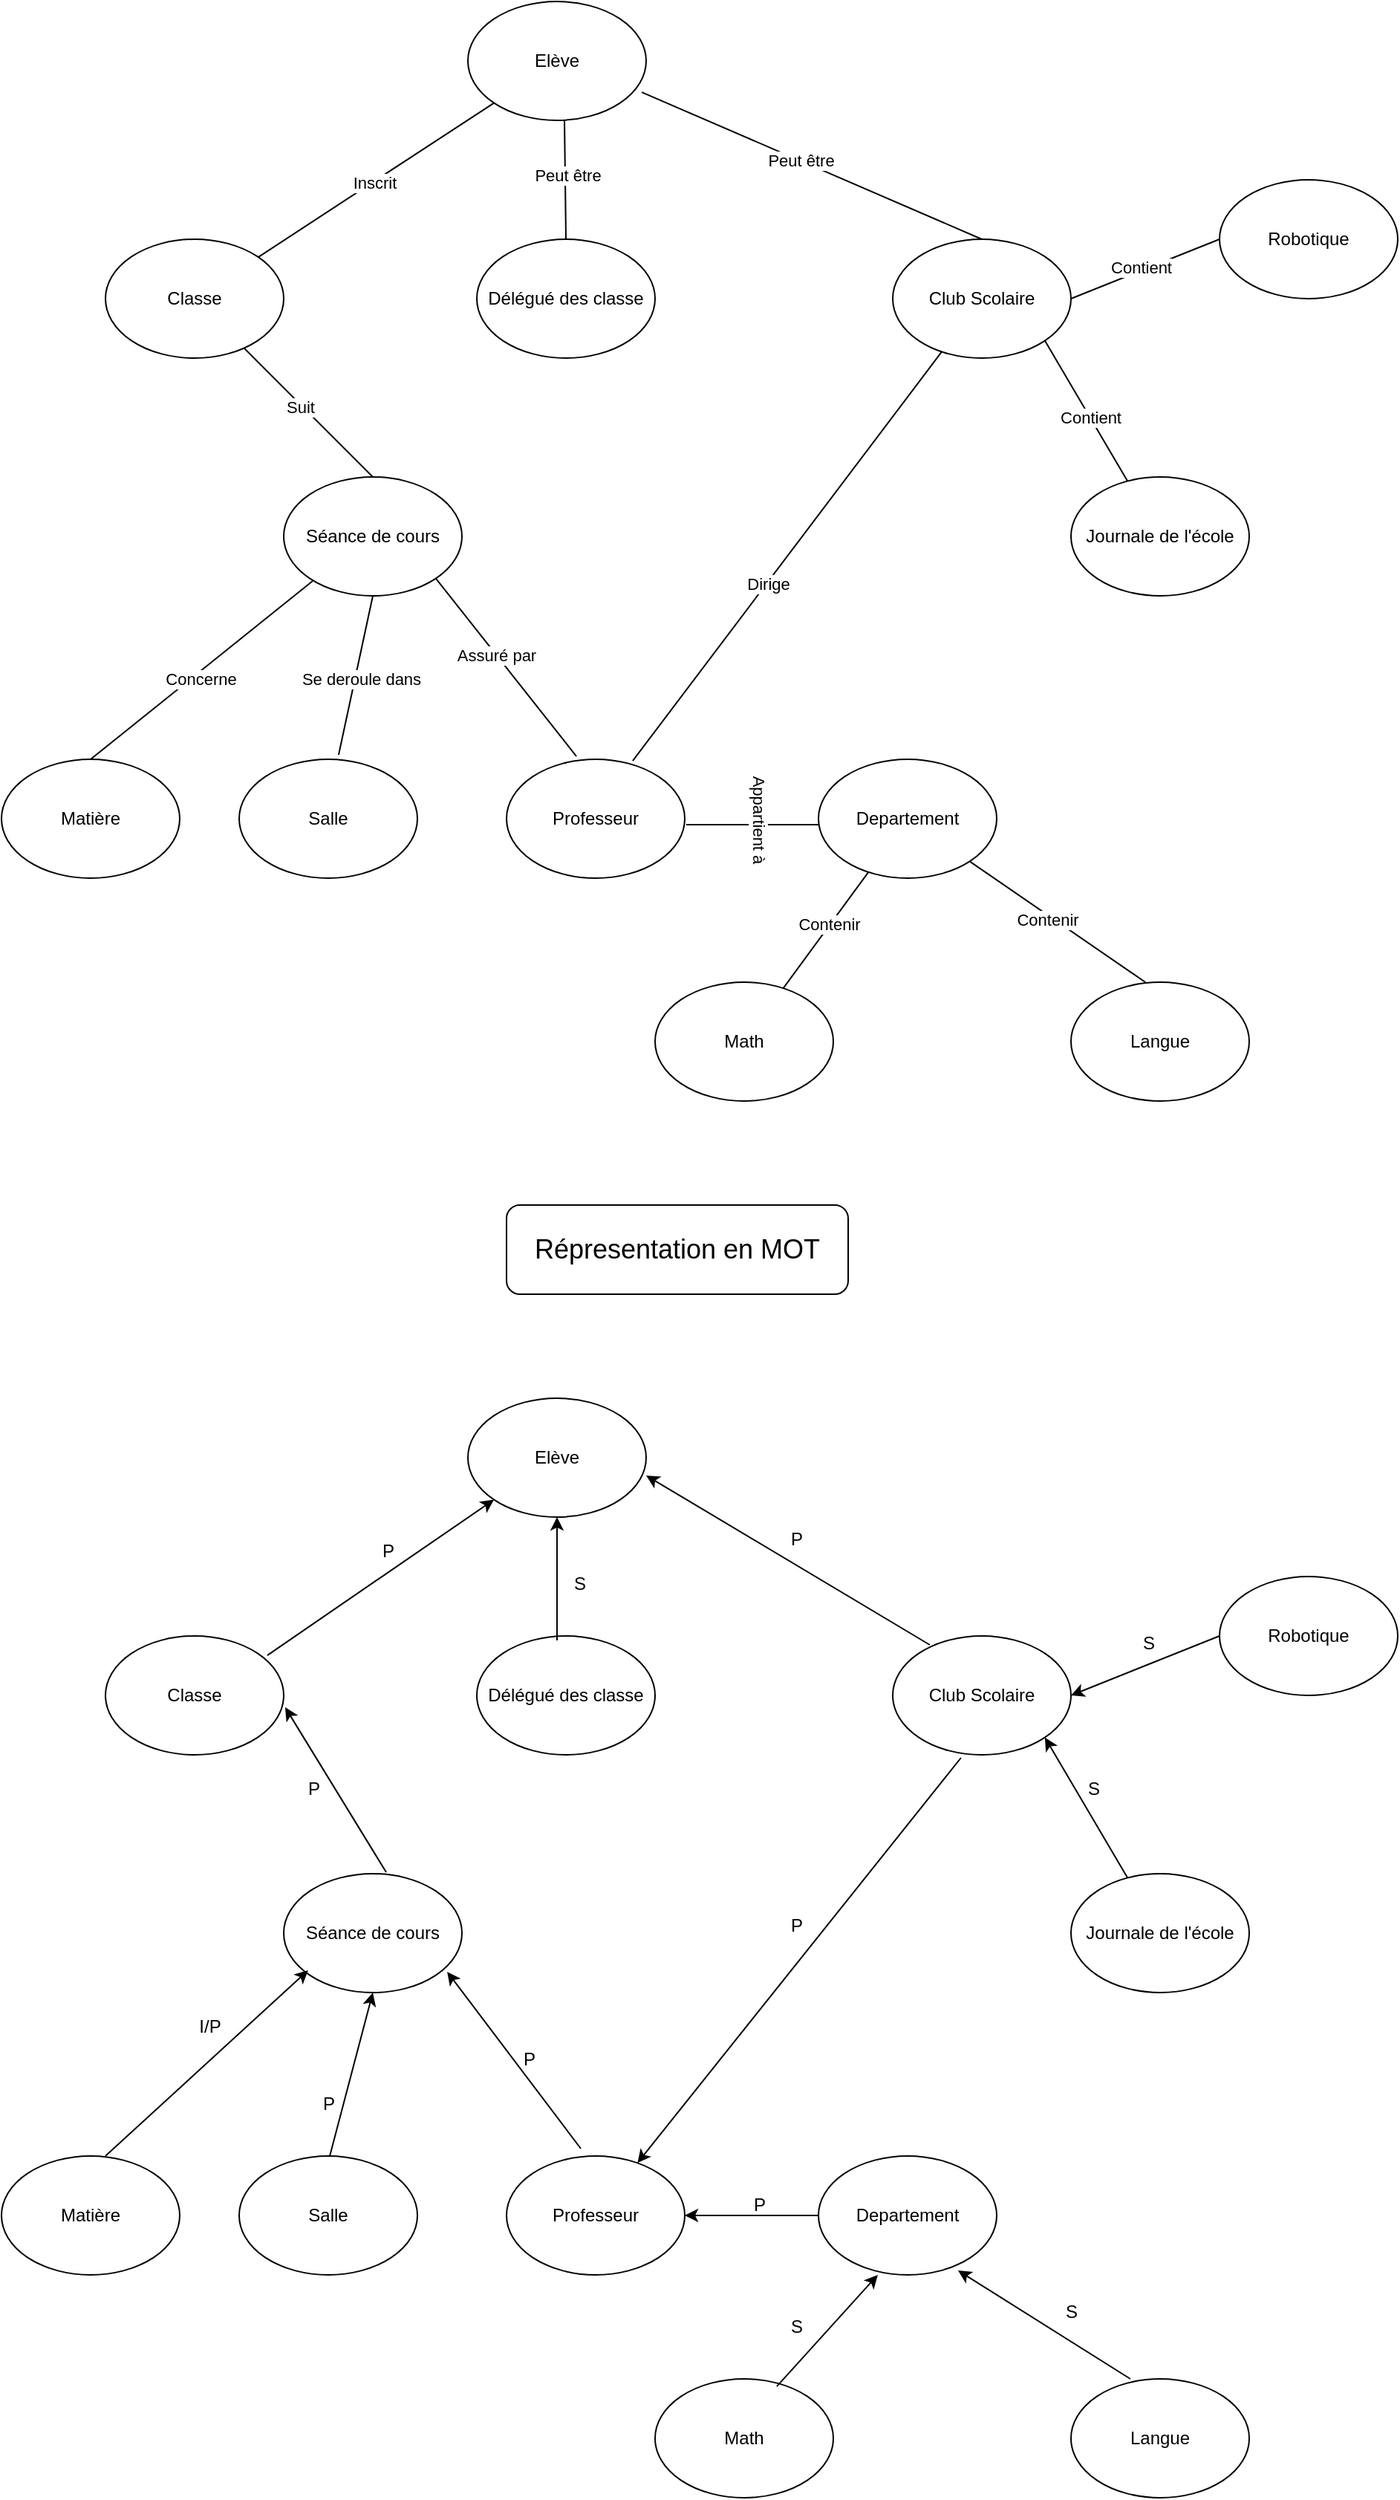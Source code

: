 <mxfile version="26.2.10">
  <diagram name="Page-1" id="GwEaUAwKj3Hzj09Wmr8m">
    <mxGraphModel dx="1428" dy="747" grid="1" gridSize="10" guides="1" tooltips="1" connect="1" arrows="1" fold="1" page="1" pageScale="1" pageWidth="827" pageHeight="1169" math="0" shadow="0">
      <root>
        <mxCell id="0" />
        <mxCell id="1" parent="0" />
        <mxCell id="dp-0xAXFn07IaL6LFe94-1" value="Elève" style="ellipse;whiteSpace=wrap;html=1;" parent="1" vertex="1">
          <mxGeometry x="354" y="20" width="120" height="80" as="geometry" />
        </mxCell>
        <mxCell id="dp-0xAXFn07IaL6LFe94-2" value="Classe" style="ellipse;whiteSpace=wrap;html=1;" parent="1" vertex="1">
          <mxGeometry x="110" y="180" width="120" height="80" as="geometry" />
        </mxCell>
        <mxCell id="dp-0xAXFn07IaL6LFe94-3" value="Club Scolaire" style="ellipse;whiteSpace=wrap;html=1;" parent="1" vertex="1">
          <mxGeometry x="640" y="180" width="120" height="80" as="geometry" />
        </mxCell>
        <mxCell id="dp-0xAXFn07IaL6LFe94-4" value="Délégué des classe" style="ellipse;whiteSpace=wrap;html=1;" parent="1" vertex="1">
          <mxGeometry x="360" y="180" width="120" height="80" as="geometry" />
        </mxCell>
        <mxCell id="dp-0xAXFn07IaL6LFe94-6" value="Journale de l&#39;école" style="ellipse;whiteSpace=wrap;html=1;" parent="1" vertex="1">
          <mxGeometry x="760" y="340" width="120" height="80" as="geometry" />
        </mxCell>
        <mxCell id="dp-0xAXFn07IaL6LFe94-7" value="Séance de cours" style="ellipse;whiteSpace=wrap;html=1;" parent="1" vertex="1">
          <mxGeometry x="230" y="340" width="120" height="80" as="geometry" />
        </mxCell>
        <mxCell id="dp-0xAXFn07IaL6LFe94-8" value="Matière" style="ellipse;whiteSpace=wrap;html=1;" parent="1" vertex="1">
          <mxGeometry x="40" y="530" width="120" height="80" as="geometry" />
        </mxCell>
        <mxCell id="dp-0xAXFn07IaL6LFe94-9" value="Salle" style="ellipse;whiteSpace=wrap;html=1;" parent="1" vertex="1">
          <mxGeometry x="200" y="530" width="120" height="80" as="geometry" />
        </mxCell>
        <mxCell id="dp-0xAXFn07IaL6LFe94-10" value="Professeur" style="ellipse;whiteSpace=wrap;html=1;" parent="1" vertex="1">
          <mxGeometry x="380" y="530" width="120" height="80" as="geometry" />
        </mxCell>
        <mxCell id="dp-0xAXFn07IaL6LFe94-11" value="" style="endArrow=none;html=1;rounded=0;entryX=0;entryY=1;entryDx=0;entryDy=0;" parent="1" source="dp-0xAXFn07IaL6LFe94-2" target="dp-0xAXFn07IaL6LFe94-1" edge="1">
          <mxGeometry width="50" height="50" relative="1" as="geometry">
            <mxPoint x="280" y="170" as="sourcePoint" />
            <mxPoint x="330" y="120" as="targetPoint" />
          </mxGeometry>
        </mxCell>
        <mxCell id="dp-0xAXFn07IaL6LFe94-31" value="Inscrit" style="edgeLabel;html=1;align=center;verticalAlign=middle;resizable=0;points=[];" parent="dp-0xAXFn07IaL6LFe94-11" vertex="1" connectable="0">
          <mxGeometry x="-0.022" y="-1" relative="1" as="geometry">
            <mxPoint as="offset" />
          </mxGeometry>
        </mxCell>
        <mxCell id="dp-0xAXFn07IaL6LFe94-12" value="" style="endArrow=none;html=1;rounded=0;entryX=0;entryY=1;entryDx=0;entryDy=0;exitX=0.5;exitY=0;exitDx=0;exitDy=0;" parent="1" source="dp-0xAXFn07IaL6LFe94-4" edge="1">
          <mxGeometry width="50" height="50" relative="1" as="geometry">
            <mxPoint x="260" y="204" as="sourcePoint" />
            <mxPoint x="419" y="100" as="targetPoint" />
          </mxGeometry>
        </mxCell>
        <mxCell id="dp-0xAXFn07IaL6LFe94-32" value="Peut être" style="edgeLabel;html=1;align=center;verticalAlign=middle;resizable=0;points=[];" parent="dp-0xAXFn07IaL6LFe94-12" vertex="1" connectable="0">
          <mxGeometry x="0.075" y="-1" relative="1" as="geometry">
            <mxPoint as="offset" />
          </mxGeometry>
        </mxCell>
        <mxCell id="dp-0xAXFn07IaL6LFe94-13" value="" style="endArrow=none;html=1;rounded=0;entryX=0.975;entryY=0.763;entryDx=0;entryDy=0;entryPerimeter=0;" parent="1" target="dp-0xAXFn07IaL6LFe94-1" edge="1">
          <mxGeometry width="50" height="50" relative="1" as="geometry">
            <mxPoint x="700" y="180" as="sourcePoint" />
            <mxPoint x="859" y="76" as="targetPoint" />
          </mxGeometry>
        </mxCell>
        <mxCell id="dp-0xAXFn07IaL6LFe94-33" value="Peut être" style="edgeLabel;html=1;align=center;verticalAlign=middle;resizable=0;points=[];" parent="dp-0xAXFn07IaL6LFe94-13" vertex="1" connectable="0">
          <mxGeometry x="0.066" relative="1" as="geometry">
            <mxPoint as="offset" />
          </mxGeometry>
        </mxCell>
        <mxCell id="dp-0xAXFn07IaL6LFe94-14" value="" style="endArrow=none;html=1;rounded=0;entryX=0.5;entryY=0;entryDx=0;entryDy=0;" parent="1" source="dp-0xAXFn07IaL6LFe94-2" target="dp-0xAXFn07IaL6LFe94-7" edge="1">
          <mxGeometry width="50" height="50" relative="1" as="geometry">
            <mxPoint x="243" y="222" as="sourcePoint" />
            <mxPoint x="402" y="118" as="targetPoint" />
          </mxGeometry>
        </mxCell>
        <mxCell id="dp-0xAXFn07IaL6LFe94-35" value="Suit" style="edgeLabel;html=1;align=center;verticalAlign=middle;resizable=0;points=[];" parent="dp-0xAXFn07IaL6LFe94-14" vertex="1" connectable="0">
          <mxGeometry x="-0.13" y="-1" relative="1" as="geometry">
            <mxPoint y="1" as="offset" />
          </mxGeometry>
        </mxCell>
        <mxCell id="dp-0xAXFn07IaL6LFe94-15" value="" style="endArrow=none;html=1;rounded=0;entryX=0;entryY=1;entryDx=0;entryDy=0;exitX=0.5;exitY=0;exitDx=0;exitDy=0;" parent="1" source="dp-0xAXFn07IaL6LFe94-8" edge="1">
          <mxGeometry width="50" height="50" relative="1" as="geometry">
            <mxPoint x="90.5" y="514" as="sourcePoint" />
            <mxPoint x="249.5" y="410" as="targetPoint" />
          </mxGeometry>
        </mxCell>
        <mxCell id="dp-0xAXFn07IaL6LFe94-37" value="Concerne" style="edgeLabel;html=1;align=center;verticalAlign=middle;resizable=0;points=[];" parent="dp-0xAXFn07IaL6LFe94-15" vertex="1" connectable="0">
          <mxGeometry x="-0.053" y="-4" relative="1" as="geometry">
            <mxPoint as="offset" />
          </mxGeometry>
        </mxCell>
        <mxCell id="dp-0xAXFn07IaL6LFe94-16" value="" style="endArrow=none;html=1;rounded=0;entryX=0.5;entryY=1;entryDx=0;entryDy=0;exitX=0.558;exitY=-0.037;exitDx=0;exitDy=0;exitPerimeter=0;" parent="1" source="dp-0xAXFn07IaL6LFe94-9" target="dp-0xAXFn07IaL6LFe94-7" edge="1">
          <mxGeometry width="50" height="50" relative="1" as="geometry">
            <mxPoint x="230" y="514" as="sourcePoint" />
            <mxPoint x="389" y="410" as="targetPoint" />
          </mxGeometry>
        </mxCell>
        <mxCell id="dp-0xAXFn07IaL6LFe94-36" value="Se deroule dans" style="edgeLabel;html=1;align=center;verticalAlign=middle;resizable=0;points=[];" parent="dp-0xAXFn07IaL6LFe94-16" vertex="1" connectable="0">
          <mxGeometry x="-0.031" y="-4" relative="1" as="geometry">
            <mxPoint as="offset" />
          </mxGeometry>
        </mxCell>
        <mxCell id="dp-0xAXFn07IaL6LFe94-17" value="" style="endArrow=none;html=1;rounded=0;entryX=0.392;entryY=-0.025;entryDx=0;entryDy=0;exitX=1;exitY=1;exitDx=0;exitDy=0;entryPerimeter=0;" parent="1" source="dp-0xAXFn07IaL6LFe94-7" target="dp-0xAXFn07IaL6LFe94-10" edge="1">
          <mxGeometry width="50" height="50" relative="1" as="geometry">
            <mxPoint x="360.5" y="484" as="sourcePoint" />
            <mxPoint x="519.5" y="380" as="targetPoint" />
          </mxGeometry>
        </mxCell>
        <mxCell id="dp-0xAXFn07IaL6LFe94-38" value="Assuré par" style="edgeLabel;html=1;align=center;verticalAlign=middle;resizable=0;points=[];" parent="dp-0xAXFn07IaL6LFe94-17" vertex="1" connectable="0">
          <mxGeometry x="-0.149" relative="1" as="geometry">
            <mxPoint as="offset" />
          </mxGeometry>
        </mxCell>
        <mxCell id="dp-0xAXFn07IaL6LFe94-18" value="Departement" style="ellipse;whiteSpace=wrap;html=1;" parent="1" vertex="1">
          <mxGeometry x="590" y="530" width="120" height="80" as="geometry" />
        </mxCell>
        <mxCell id="dp-0xAXFn07IaL6LFe94-20" value="Langue" style="ellipse;whiteSpace=wrap;html=1;" parent="1" vertex="1">
          <mxGeometry x="760" y="680" width="120" height="80" as="geometry" />
        </mxCell>
        <mxCell id="dp-0xAXFn07IaL6LFe94-21" value="Math" style="ellipse;whiteSpace=wrap;html=1;" parent="1" vertex="1">
          <mxGeometry x="480" y="680" width="120" height="80" as="geometry" />
        </mxCell>
        <mxCell id="dp-0xAXFn07IaL6LFe94-22" value="" style="endArrow=none;html=1;rounded=0;" parent="1" source="dp-0xAXFn07IaL6LFe94-21" target="dp-0xAXFn07IaL6LFe94-18" edge="1">
          <mxGeometry width="50" height="50" relative="1" as="geometry">
            <mxPoint x="270" y="750" as="sourcePoint" />
            <mxPoint x="394.143" y="735.795" as="targetPoint" />
          </mxGeometry>
        </mxCell>
        <mxCell id="dp-0xAXFn07IaL6LFe94-40" value="Contenir" style="edgeLabel;html=1;align=center;verticalAlign=middle;resizable=0;points=[];" parent="dp-0xAXFn07IaL6LFe94-22" vertex="1" connectable="0">
          <mxGeometry x="0.091" y="1" relative="1" as="geometry">
            <mxPoint as="offset" />
          </mxGeometry>
        </mxCell>
        <mxCell id="dp-0xAXFn07IaL6LFe94-23" value="" style="endArrow=none;html=1;rounded=0;exitX=0.417;exitY=0;exitDx=0;exitDy=0;exitPerimeter=0;" parent="1" source="dp-0xAXFn07IaL6LFe94-20" target="dp-0xAXFn07IaL6LFe94-18" edge="1">
          <mxGeometry width="50" height="50" relative="1" as="geometry">
            <mxPoint x="620.5" y="760" as="sourcePoint" />
            <mxPoint x="500" y="720" as="targetPoint" />
          </mxGeometry>
        </mxCell>
        <mxCell id="dp-0xAXFn07IaL6LFe94-41" value="Contenir" style="edgeLabel;html=1;align=center;verticalAlign=middle;resizable=0;points=[];" parent="dp-0xAXFn07IaL6LFe94-23" vertex="1" connectable="0">
          <mxGeometry x="0.109" y="3" relative="1" as="geometry">
            <mxPoint x="1" as="offset" />
          </mxGeometry>
        </mxCell>
        <mxCell id="dp-0xAXFn07IaL6LFe94-25" value="" style="endArrow=none;html=1;rounded=0;" parent="1" edge="1">
          <mxGeometry width="50" height="50" relative="1" as="geometry">
            <mxPoint x="501" y="574" as="sourcePoint" />
            <mxPoint x="590" y="574" as="targetPoint" />
          </mxGeometry>
        </mxCell>
        <mxCell id="dp-0xAXFn07IaL6LFe94-39" value="Appartient à" style="edgeLabel;html=1;align=center;verticalAlign=middle;resizable=0;points=[];rotation=90;" parent="dp-0xAXFn07IaL6LFe94-25" vertex="1" connectable="0">
          <mxGeometry x="-0.258" y="-1" relative="1" as="geometry">
            <mxPoint x="16" y="-5" as="offset" />
          </mxGeometry>
        </mxCell>
        <mxCell id="dp-0xAXFn07IaL6LFe94-26" value="" style="endArrow=none;html=1;rounded=0;exitX=0.708;exitY=0.013;exitDx=0;exitDy=0;exitPerimeter=0;" parent="1" source="dp-0xAXFn07IaL6LFe94-10" target="dp-0xAXFn07IaL6LFe94-3" edge="1">
          <mxGeometry width="50" height="50" relative="1" as="geometry">
            <mxPoint x="460" y="534" as="sourcePoint" />
            <mxPoint x="619" y="430" as="targetPoint" />
          </mxGeometry>
        </mxCell>
        <mxCell id="dp-0xAXFn07IaL6LFe94-34" value="Dirige" style="edgeLabel;html=1;align=center;verticalAlign=middle;resizable=0;points=[];" parent="dp-0xAXFn07IaL6LFe94-26" vertex="1" connectable="0">
          <mxGeometry x="-0.132" y="-1" relative="1" as="geometry">
            <mxPoint as="offset" />
          </mxGeometry>
        </mxCell>
        <mxCell id="dp-0xAXFn07IaL6LFe94-27" value="Robotique" style="ellipse;whiteSpace=wrap;html=1;" parent="1" vertex="1">
          <mxGeometry x="860" y="140" width="120" height="80" as="geometry" />
        </mxCell>
        <mxCell id="dp-0xAXFn07IaL6LFe94-29" value="" style="endArrow=none;html=1;rounded=0;entryX=1;entryY=1;entryDx=0;entryDy=0;" parent="1" source="dp-0xAXFn07IaL6LFe94-6" target="dp-0xAXFn07IaL6LFe94-3" edge="1">
          <mxGeometry width="50" height="50" relative="1" as="geometry">
            <mxPoint x="620" y="374" as="sourcePoint" />
            <mxPoint x="779" y="270" as="targetPoint" />
          </mxGeometry>
        </mxCell>
        <mxCell id="dp-0xAXFn07IaL6LFe94-42" value="Contient" style="edgeLabel;html=1;align=center;verticalAlign=middle;resizable=0;points=[];" parent="dp-0xAXFn07IaL6LFe94-29" vertex="1" connectable="0">
          <mxGeometry x="-0.096" relative="1" as="geometry">
            <mxPoint as="offset" />
          </mxGeometry>
        </mxCell>
        <mxCell id="dp-0xAXFn07IaL6LFe94-30" value="" style="endArrow=none;html=1;rounded=0;entryX=0;entryY=0.5;entryDx=0;entryDy=0;" parent="1" target="dp-0xAXFn07IaL6LFe94-27" edge="1">
          <mxGeometry width="50" height="50" relative="1" as="geometry">
            <mxPoint x="760" y="220" as="sourcePoint" />
            <mxPoint x="919" y="116" as="targetPoint" />
          </mxGeometry>
        </mxCell>
        <mxCell id="dp-0xAXFn07IaL6LFe94-43" value="Contient" style="edgeLabel;html=1;align=center;verticalAlign=middle;resizable=0;points=[];" parent="dp-0xAXFn07IaL6LFe94-30" vertex="1" connectable="0">
          <mxGeometry x="-0.045" y="2" relative="1" as="geometry">
            <mxPoint as="offset" />
          </mxGeometry>
        </mxCell>
        <mxCell id="ko9nkcD8DwinSPWC0sSh-1" value="&lt;font style=&quot;font-size: 18px;&quot;&gt;Répresentation en MOT&lt;/font&gt;" style="rounded=1;whiteSpace=wrap;html=1;" parent="1" vertex="1">
          <mxGeometry x="380" y="830" width="230" height="60" as="geometry" />
        </mxCell>
        <mxCell id="ko9nkcD8DwinSPWC0sSh-2" value="Elève" style="ellipse;whiteSpace=wrap;html=1;" parent="1" vertex="1">
          <mxGeometry x="354" y="960" width="120" height="80" as="geometry" />
        </mxCell>
        <mxCell id="ko9nkcD8DwinSPWC0sSh-3" value="Classe" style="ellipse;whiteSpace=wrap;html=1;" parent="1" vertex="1">
          <mxGeometry x="110" y="1120" width="120" height="80" as="geometry" />
        </mxCell>
        <mxCell id="ko9nkcD8DwinSPWC0sSh-4" value="Club Scolaire" style="ellipse;whiteSpace=wrap;html=1;" parent="1" vertex="1">
          <mxGeometry x="640" y="1120" width="120" height="80" as="geometry" />
        </mxCell>
        <mxCell id="ko9nkcD8DwinSPWC0sSh-5" value="Délégué des classe" style="ellipse;whiteSpace=wrap;html=1;" parent="1" vertex="1">
          <mxGeometry x="360" y="1120" width="120" height="80" as="geometry" />
        </mxCell>
        <mxCell id="ko9nkcD8DwinSPWC0sSh-6" value="Journale de l&#39;école" style="ellipse;whiteSpace=wrap;html=1;" parent="1" vertex="1">
          <mxGeometry x="760" y="1280" width="120" height="80" as="geometry" />
        </mxCell>
        <mxCell id="ko9nkcD8DwinSPWC0sSh-7" value="Séance de cours" style="ellipse;whiteSpace=wrap;html=1;" parent="1" vertex="1">
          <mxGeometry x="230" y="1280" width="120" height="80" as="geometry" />
        </mxCell>
        <mxCell id="ko9nkcD8DwinSPWC0sSh-8" value="Matière" style="ellipse;whiteSpace=wrap;html=1;" parent="1" vertex="1">
          <mxGeometry x="40" y="1470" width="120" height="80" as="geometry" />
        </mxCell>
        <mxCell id="ko9nkcD8DwinSPWC0sSh-9" value="Salle" style="ellipse;whiteSpace=wrap;html=1;" parent="1" vertex="1">
          <mxGeometry x="200" y="1470" width="120" height="80" as="geometry" />
        </mxCell>
        <mxCell id="ko9nkcD8DwinSPWC0sSh-10" value="Professeur" style="ellipse;whiteSpace=wrap;html=1;" parent="1" vertex="1">
          <mxGeometry x="380" y="1470" width="120" height="80" as="geometry" />
        </mxCell>
        <mxCell id="ko9nkcD8DwinSPWC0sSh-25" value="Departement" style="ellipse;whiteSpace=wrap;html=1;" parent="1" vertex="1">
          <mxGeometry x="590" y="1470" width="120" height="80" as="geometry" />
        </mxCell>
        <mxCell id="ko9nkcD8DwinSPWC0sSh-26" value="Langue" style="ellipse;whiteSpace=wrap;html=1;" parent="1" vertex="1">
          <mxGeometry x="760" y="1620" width="120" height="80" as="geometry" />
        </mxCell>
        <mxCell id="ko9nkcD8DwinSPWC0sSh-27" value="Math" style="ellipse;whiteSpace=wrap;html=1;" parent="1" vertex="1">
          <mxGeometry x="480" y="1620" width="120" height="80" as="geometry" />
        </mxCell>
        <mxCell id="ko9nkcD8DwinSPWC0sSh-36" value="Robotique" style="ellipse;whiteSpace=wrap;html=1;" parent="1" vertex="1">
          <mxGeometry x="860" y="1080" width="120" height="80" as="geometry" />
        </mxCell>
        <mxCell id="ko9nkcD8DwinSPWC0sSh-45" value="S" style="text;html=1;align=center;verticalAlign=middle;resizable=0;points=[];autosize=1;strokeColor=none;fillColor=none;" parent="1" vertex="1">
          <mxGeometry x="797" y="1110" width="30" height="30" as="geometry" />
        </mxCell>
        <mxCell id="ko9nkcD8DwinSPWC0sSh-46" value="S" style="text;html=1;align=center;verticalAlign=middle;resizable=0;points=[];autosize=1;strokeColor=none;fillColor=none;" parent="1" vertex="1">
          <mxGeometry x="745" y="1560" width="30" height="30" as="geometry" />
        </mxCell>
        <mxCell id="ko9nkcD8DwinSPWC0sSh-47" value="S" style="text;html=1;align=center;verticalAlign=middle;resizable=0;points=[];autosize=1;strokeColor=none;fillColor=none;" parent="1" vertex="1">
          <mxGeometry x="560" y="1570" width="30" height="30" as="geometry" />
        </mxCell>
        <mxCell id="ko9nkcD8DwinSPWC0sSh-48" value="S" style="text;html=1;align=center;verticalAlign=middle;resizable=0;points=[];autosize=1;strokeColor=none;fillColor=none;" parent="1" vertex="1">
          <mxGeometry x="760" y="1208" width="30" height="30" as="geometry" />
        </mxCell>
        <mxCell id="ko9nkcD8DwinSPWC0sSh-49" value="S" style="text;html=1;align=center;verticalAlign=middle;resizable=0;points=[];autosize=1;strokeColor=none;fillColor=none;" parent="1" vertex="1">
          <mxGeometry x="414" y="1070" width="30" height="30" as="geometry" />
        </mxCell>
        <mxCell id="ko9nkcD8DwinSPWC0sSh-50" value="P" style="text;html=1;align=center;verticalAlign=middle;resizable=0;points=[];autosize=1;strokeColor=none;fillColor=none;" parent="1" vertex="1">
          <mxGeometry x="560" y="1300" width="30" height="30" as="geometry" />
        </mxCell>
        <mxCell id="ko9nkcD8DwinSPWC0sSh-51" value="P" style="text;html=1;align=center;verticalAlign=middle;resizable=0;points=[];autosize=1;strokeColor=none;fillColor=none;" parent="1" vertex="1">
          <mxGeometry x="535" y="1488" width="30" height="30" as="geometry" />
        </mxCell>
        <mxCell id="ko9nkcD8DwinSPWC0sSh-52" value="I/P" style="text;html=1;align=center;verticalAlign=middle;resizable=0;points=[];autosize=1;strokeColor=none;fillColor=none;" parent="1" vertex="1">
          <mxGeometry x="160" y="1368" width="40" height="30" as="geometry" />
        </mxCell>
        <mxCell id="ko9nkcD8DwinSPWC0sSh-53" value="P" style="text;html=1;align=center;verticalAlign=middle;resizable=0;points=[];autosize=1;strokeColor=none;fillColor=none;" parent="1" vertex="1">
          <mxGeometry x="245" y="1420" width="30" height="30" as="geometry" />
        </mxCell>
        <mxCell id="ko9nkcD8DwinSPWC0sSh-54" value="P" style="text;html=1;align=center;verticalAlign=middle;resizable=0;points=[];autosize=1;strokeColor=none;fillColor=none;" parent="1" vertex="1">
          <mxGeometry x="235" y="1208" width="30" height="30" as="geometry" />
        </mxCell>
        <mxCell id="ko9nkcD8DwinSPWC0sSh-55" value="P" style="text;html=1;align=center;verticalAlign=middle;resizable=0;points=[];autosize=1;strokeColor=none;fillColor=none;" parent="1" vertex="1">
          <mxGeometry x="285" y="1048" width="30" height="30" as="geometry" />
        </mxCell>
        <mxCell id="ko9nkcD8DwinSPWC0sSh-56" value="P" style="text;html=1;align=center;verticalAlign=middle;resizable=0;points=[];autosize=1;strokeColor=none;fillColor=none;" parent="1" vertex="1">
          <mxGeometry x="560" y="1040" width="30" height="30" as="geometry" />
        </mxCell>
        <mxCell id="ko9nkcD8DwinSPWC0sSh-58" value="" style="endArrow=classic;html=1;rounded=0;entryX=0;entryY=1;entryDx=0;entryDy=0;exitX=0.908;exitY=0.163;exitDx=0;exitDy=0;exitPerimeter=0;" parent="1" source="ko9nkcD8DwinSPWC0sSh-3" target="ko9nkcD8DwinSPWC0sSh-2" edge="1">
          <mxGeometry width="50" height="50" relative="1" as="geometry">
            <mxPoint x="300" y="1120" as="sourcePoint" />
            <mxPoint x="350" y="1070" as="targetPoint" />
          </mxGeometry>
        </mxCell>
        <mxCell id="ko9nkcD8DwinSPWC0sSh-59" value="" style="endArrow=classic;html=1;rounded=0;entryX=1;entryY=0.65;entryDx=0;entryDy=0;exitX=0.208;exitY=0.075;exitDx=0;exitDy=0;exitPerimeter=0;entryPerimeter=0;" parent="1" source="ko9nkcD8DwinSPWC0sSh-4" target="ko9nkcD8DwinSPWC0sSh-2" edge="1">
          <mxGeometry width="50" height="50" relative="1" as="geometry">
            <mxPoint x="457" y="1115.5" as="sourcePoint" />
            <mxPoint x="610" y="1010.5" as="targetPoint" />
          </mxGeometry>
        </mxCell>
        <mxCell id="ko9nkcD8DwinSPWC0sSh-60" value="" style="endArrow=classic;html=1;rounded=0;entryX=0.5;entryY=1;entryDx=0;entryDy=0;exitX=0.45;exitY=0.038;exitDx=0;exitDy=0;exitPerimeter=0;" parent="1" source="ko9nkcD8DwinSPWC0sSh-5" target="ko9nkcD8DwinSPWC0sSh-2" edge="1">
          <mxGeometry width="50" height="50" relative="1" as="geometry">
            <mxPoint x="239" y="1153" as="sourcePoint" />
            <mxPoint x="392" y="1048" as="targetPoint" />
          </mxGeometry>
        </mxCell>
        <mxCell id="ko9nkcD8DwinSPWC0sSh-61" value="" style="endArrow=classic;html=1;rounded=0;entryX=1.008;entryY=0.6;entryDx=0;entryDy=0;exitX=0.575;exitY=-0.012;exitDx=0;exitDy=0;exitPerimeter=0;entryPerimeter=0;" parent="1" source="ko9nkcD8DwinSPWC0sSh-7" target="ko9nkcD8DwinSPWC0sSh-3" edge="1">
          <mxGeometry width="50" height="50" relative="1" as="geometry">
            <mxPoint x="249" y="1163" as="sourcePoint" />
            <mxPoint x="402" y="1058" as="targetPoint" />
          </mxGeometry>
        </mxCell>
        <mxCell id="ko9nkcD8DwinSPWC0sSh-62" value="" style="endArrow=classic;html=1;rounded=0;entryX=1;entryY=0.5;entryDx=0;entryDy=0;exitX=0;exitY=0.5;exitDx=0;exitDy=0;" parent="1" source="ko9nkcD8DwinSPWC0sSh-36" target="ko9nkcD8DwinSPWC0sSh-4" edge="1">
          <mxGeometry width="50" height="50" relative="1" as="geometry">
            <mxPoint x="810" y="1100" as="sourcePoint" />
            <mxPoint x="963" y="995" as="targetPoint" />
          </mxGeometry>
        </mxCell>
        <mxCell id="ko9nkcD8DwinSPWC0sSh-63" value="" style="endArrow=classic;html=1;rounded=0;entryX=1;entryY=1;entryDx=0;entryDy=0;" parent="1" source="ko9nkcD8DwinSPWC0sSh-6" target="ko9nkcD8DwinSPWC0sSh-4" edge="1">
          <mxGeometry width="50" height="50" relative="1" as="geometry">
            <mxPoint x="592" y="1325" as="sourcePoint" />
            <mxPoint x="745" y="1220" as="targetPoint" />
          </mxGeometry>
        </mxCell>
        <mxCell id="ko9nkcD8DwinSPWC0sSh-64" value="" style="endArrow=classic;html=1;rounded=0;entryX=0.333;entryY=1;entryDx=0;entryDy=0;exitX=0.683;exitY=0.063;exitDx=0;exitDy=0;exitPerimeter=0;entryPerimeter=0;" parent="1" source="ko9nkcD8DwinSPWC0sSh-27" target="ko9nkcD8DwinSPWC0sSh-25" edge="1">
          <mxGeometry width="50" height="50" relative="1" as="geometry">
            <mxPoint x="560" y="1623" as="sourcePoint" />
            <mxPoint x="713" y="1518" as="targetPoint" />
          </mxGeometry>
        </mxCell>
        <mxCell id="ko9nkcD8DwinSPWC0sSh-65" value="" style="endArrow=classic;html=1;rounded=0;entryX=0.783;entryY=0.963;entryDx=0;entryDy=0;exitX=0.333;exitY=0;exitDx=0;exitDy=0;exitPerimeter=0;entryPerimeter=0;" parent="1" source="ko9nkcD8DwinSPWC0sSh-26" target="ko9nkcD8DwinSPWC0sSh-25" edge="1">
          <mxGeometry width="50" height="50" relative="1" as="geometry">
            <mxPoint x="820" y="1600" as="sourcePoint" />
            <mxPoint x="973" y="1495" as="targetPoint" />
          </mxGeometry>
        </mxCell>
        <mxCell id="ko9nkcD8DwinSPWC0sSh-66" value="" style="endArrow=classic;html=1;rounded=0;entryX=0;entryY=1;entryDx=0;entryDy=0;exitX=0.583;exitY=0;exitDx=0;exitDy=0;exitPerimeter=0;" parent="1" source="ko9nkcD8DwinSPWC0sSh-8" edge="1">
          <mxGeometry width="50" height="50" relative="1" as="geometry">
            <mxPoint x="93.5" y="1450" as="sourcePoint" />
            <mxPoint x="246.5" y="1345" as="targetPoint" />
          </mxGeometry>
        </mxCell>
        <mxCell id="ko9nkcD8DwinSPWC0sSh-67" value="" style="endArrow=classic;html=1;rounded=0;entryX=0.5;entryY=1;entryDx=0;entryDy=0;exitX=0.908;exitY=0.163;exitDx=0;exitDy=0;exitPerimeter=0;" parent="1" target="ko9nkcD8DwinSPWC0sSh-7" edge="1">
          <mxGeometry width="50" height="50" relative="1" as="geometry">
            <mxPoint x="261" y="1470" as="sourcePoint" />
            <mxPoint x="414" y="1365" as="targetPoint" />
          </mxGeometry>
        </mxCell>
        <mxCell id="ko9nkcD8DwinSPWC0sSh-68" value="" style="endArrow=classic;html=1;rounded=0;entryX=0.917;entryY=0.825;entryDx=0;entryDy=0;entryPerimeter=0;" parent="1" target="ko9nkcD8DwinSPWC0sSh-7" edge="1">
          <mxGeometry width="50" height="50" relative="1" as="geometry">
            <mxPoint x="430" y="1465" as="sourcePoint" />
            <mxPoint x="553" y="1360" as="targetPoint" />
          </mxGeometry>
        </mxCell>
        <mxCell id="ko9nkcD8DwinSPWC0sSh-69" value="" style="endArrow=classic;html=1;rounded=0;exitX=0.383;exitY=1.025;exitDx=0;exitDy=0;exitPerimeter=0;" parent="1" source="ko9nkcD8DwinSPWC0sSh-4" target="ko9nkcD8DwinSPWC0sSh-10" edge="1">
          <mxGeometry width="50" height="50" relative="1" as="geometry">
            <mxPoint x="498.5" y="1330" as="sourcePoint" />
            <mxPoint x="651.5" y="1225" as="targetPoint" />
          </mxGeometry>
        </mxCell>
        <mxCell id="ko9nkcD8DwinSPWC0sSh-71" value="" style="endArrow=classic;html=1;rounded=0;entryX=1;entryY=0.5;entryDx=0;entryDy=0;" parent="1" target="ko9nkcD8DwinSPWC0sSh-10" edge="1">
          <mxGeometry width="50" height="50" relative="1" as="geometry">
            <mxPoint x="590" y="1510" as="sourcePoint" />
            <mxPoint x="713" y="1350" as="targetPoint" />
          </mxGeometry>
        </mxCell>
        <mxCell id="3KeQUsNJpqGH9EgdpkV7-1" value="P" style="text;html=1;align=center;verticalAlign=middle;resizable=0;points=[];autosize=1;strokeColor=none;fillColor=none;" vertex="1" parent="1">
          <mxGeometry x="380" y="1390" width="30" height="30" as="geometry" />
        </mxCell>
      </root>
    </mxGraphModel>
  </diagram>
</mxfile>
